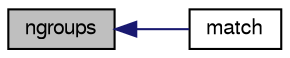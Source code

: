 digraph "ngroups"
{
  bgcolor="transparent";
  edge [fontname="FreeSans",fontsize="10",labelfontname="FreeSans",labelfontsize="10"];
  node [fontname="FreeSans",fontsize="10",shape=record];
  rankdir="LR";
  Node27 [label="ngroups",height=0.2,width=0.4,color="black", fillcolor="grey75", style="filled", fontcolor="black"];
  Node27 -> Node28 [dir="back",color="midnightblue",fontsize="10",style="solid",fontname="FreeSans"];
  Node28 [label="match",height=0.2,width=0.4,color="black",URL="$a28538.html#a41726b5e585f8378b5c9ecf946154cf4",tooltip="Return true if it matches and sets the sub-groups matched. "];
}
